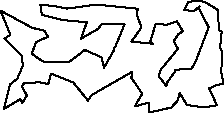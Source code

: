 unitsize(0.001cm);
draw((3140,1401)--(3058,1276));
draw((3058,1276)--(3133,1143));
draw((3133,1143)--(2830,775));
draw((2830,775)--(2801,695));
draw((2801,695)--(2800,653));
draw((2800,653)--(2929,485));
draw((2929,485)--(2938,543));
draw((2938,543)--(3084,748));
draw((3084,748)--(3084,774));
draw((3084,774)--(3370,791));
draw((3370,791)--(3438,901));
draw((3438,901)--(3675,1522));
draw((3675,1522)--(3507,1851));
draw((3507,1851)--(3515,1892));
draw((3515,1892)--(3417,1808));
draw((3417,1808)--(3245,1828));
draw((3245,1828)--(3317,1966));
draw((3317,1966)--(3453,1998));
draw((3453,1998)--(3611,1968));
draw((3611,1968)--(3782,1865));
draw((3782,1865)--(3834,1827));
draw((3834,1827)--(3858,1472));
draw((3858,1472)--(3904,1444));
draw((3904,1444)--(3876,1165));
draw((3876,1165)--(3918,1088));
draw((3918,1088)--(3896,742));
draw((3896,742)--(3938,516));
draw((3938,516)--(3829,513));
draw((3829,513)--(3684,445));
draw((3684,445)--(3821,147));
draw((3821,147)--(3595,111));
draw((3595,111)--(3292,152));
draw((3292,152)--(3162,367));
draw((3162,367)--(3123,217));
draw((3123,217)--(3060,155));
draw((3060,155)--(3017,108));
draw((3017,108)--(2630,20));
draw((2630,20)--(2614,195));
draw((2614,195)--(2372,127));
draw((2372,127)--(2503,352));
draw((2503,352)--(2310,635));
draw((2310,635)--(2330,741));
draw((2330,741)--(1612,328));
draw((1612,328)--(1538,224));
draw((1538,224)--(1517,266));
draw((1517,266)--(1286,550));
draw((1286,550)--(896,705));
draw((896,705)--(844,520));
draw((844,520)--(694,552));
draw((694,552)--(422,542));
draw((422,542)--(380,478));
draw((380,478)--(468,319));
draw((468,319)--(387,190));
draw((387,190)--(347,252));
draw((347,252)--(61,81));
draw((61,81)--(171,514));
draw((171,514)--(298,615));
draw((298,615)--(399,850));
draw((399,850)--(376,1018));
draw((376,1018)--(193,1210));
draw((193,1210)--(71,1323));
draw((71,1323)--(177,1390));
draw((177,1390)--(3,1817));
draw((3,1817)--(563,1513));
draw((563,1513)--(782,1462));
draw((782,1462)--(839,1355));
draw((839,1355)--(627,1261));
draw((627,1261)--(556,1056));
draw((556,1056)--(749,920));
draw((749,920)--(1213,910));
draw((1213,910)--(1490,1123));
draw((1490,1123)--(1782,995));
draw((1782,995)--(1829,812));
draw((1829,812)--(2000,1110));
draw((2000,1110)--(2009,1163));
draw((2009,1163)--(2030,1186));
draw((2030,1186)--(2132,1432));
draw((2132,1432)--(2191,1579));
draw((2191,1579)--(1794,1589));
draw((1794,1589)--(1729,1498));
draw((1729,1498)--(1423,1322));
draw((1423,1322)--(1526,1612));
draw((1526,1612)--(1090,1652));
draw((1090,1652)--(731,1741));
draw((731,1741)--(706,1925));
draw((706,1925)--(962,1895));
draw((962,1895)--(1182,1853));
draw((1182,1853)--(1697,1924));
draw((1697,1924)--(2426,1851));
draw((2426,1851)--(2408,1747));
draw((2408,1747)--(2489,1520));
draw((2489,1520)--(2312,1270));
draw((2312,1270)--(2639,1239));
draw((2639,1239)--(2698,1221));
draw((2698,1221)--(2642,1269));
draw((2642,1269)--(2741,1583));
draw((2741,1583)--(2937,1568));
draw((2937,1568)--(3114,1629));
draw((3114,1629)--(3220,1454));
draw((3220,1454)--(3140,1401));
